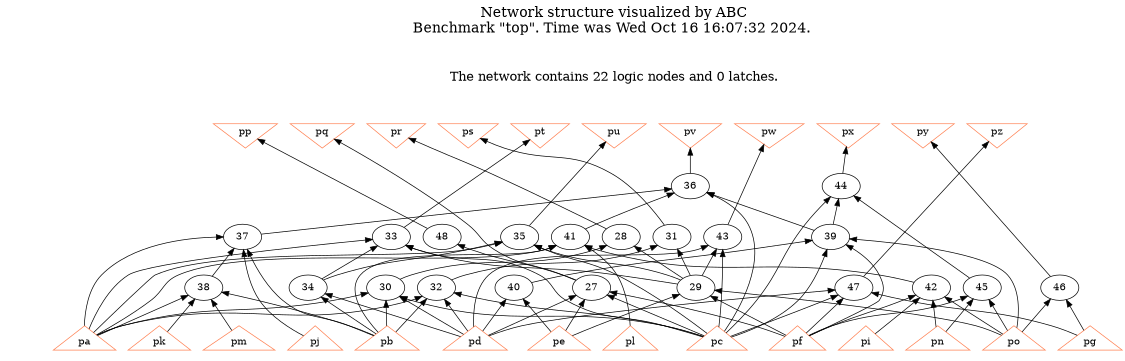 # Network structure generated by ABC

digraph network {
size = "7.5,10";
center = true;
edge [dir = back];

{
  node [shape = plaintext];
  edge [style = invis];
  LevelTitle1 [label=""];
  LevelTitle2 [label=""];
  Level4 [label = ""];
  Level3 [label = ""];
  Level2 [label = ""];
  Level1 [label = ""];
  Level0 [label = ""];
  LevelTitle1 ->  LevelTitle2 ->  Level4 ->  Level3 ->  Level2 ->  Level1 ->  Level0;
}

{
  rank = same;
  LevelTitle1;
  title1 [shape=plaintext,
          fontsize=20,
          fontname = "Times-Roman",
          label="Network structure visualized by ABC\nBenchmark \"top\". Time was Wed Oct 16 16:07:32 2024. "
         ];
}

{
  rank = same;
  LevelTitle2;
  title2 [shape=plaintext,
          fontsize=18,
          fontname = "Times-Roman",
          label="The network contains 22 logic nodes and 0 latches.\n"
         ];
}

{
  rank = same;
  Level4;
  Node15 [label = "pp", shape = invtriangle, color = coral, fillcolor = coral];
  Node16 [label = "pq", shape = invtriangle, color = coral, fillcolor = coral];
  Node17 [label = "pr", shape = invtriangle, color = coral, fillcolor = coral];
  Node18 [label = "ps", shape = invtriangle, color = coral, fillcolor = coral];
  Node19 [label = "pt", shape = invtriangle, color = coral, fillcolor = coral];
  Node20 [label = "pu", shape = invtriangle, color = coral, fillcolor = coral];
  Node21 [label = "pv", shape = invtriangle, color = coral, fillcolor = coral];
  Node22 [label = "pw", shape = invtriangle, color = coral, fillcolor = coral];
  Node23 [label = "px", shape = invtriangle, color = coral, fillcolor = coral];
  Node24 [label = "py", shape = invtriangle, color = coral, fillcolor = coral];
  Node25 [label = "pz", shape = invtriangle, color = coral, fillcolor = coral];
}

{
  rank = same;
  Level3;
  Node36 [label = "36\n", shape = ellipse];
  Node44 [label = "44\n", shape = ellipse];
}

{
  rank = same;
  Level2;
  Node28 [label = "28\n", shape = ellipse];
  Node31 [label = "31\n", shape = ellipse];
  Node33 [label = "33\n", shape = ellipse];
  Node35 [label = "35\n", shape = ellipse];
  Node37 [label = "37\n", shape = ellipse];
  Node39 [label = "39\n", shape = ellipse];
  Node41 [label = "41\n", shape = ellipse];
  Node43 [label = "43\n", shape = ellipse];
  Node48 [label = "48\n", shape = ellipse];
}

{
  rank = same;
  Level1;
  Node27 [label = "27\n", shape = ellipse];
  Node29 [label = "29\n", shape = ellipse];
  Node30 [label = "30\n", shape = ellipse];
  Node32 [label = "32\n", shape = ellipse];
  Node34 [label = "34\n", shape = ellipse];
  Node38 [label = "38\n", shape = ellipse];
  Node40 [label = "40\n", shape = ellipse];
  Node42 [label = "42\n", shape = ellipse];
  Node45 [label = "45\n", shape = ellipse];
  Node46 [label = "46\n", shape = ellipse];
  Node47 [label = "47\n", shape = ellipse];
}

{
  rank = same;
  Level0;
  Node1 [label = "pa", shape = triangle, color = coral, fillcolor = coral];
  Node2 [label = "pb", shape = triangle, color = coral, fillcolor = coral];
  Node3 [label = "pc", shape = triangle, color = coral, fillcolor = coral];
  Node4 [label = "pd", shape = triangle, color = coral, fillcolor = coral];
  Node5 [label = "pe", shape = triangle, color = coral, fillcolor = coral];
  Node6 [label = "pf", shape = triangle, color = coral, fillcolor = coral];
  Node7 [label = "pg", shape = triangle, color = coral, fillcolor = coral];
  Node8 [label = "pi", shape = triangle, color = coral, fillcolor = coral];
  Node9 [label = "pj", shape = triangle, color = coral, fillcolor = coral];
  Node10 [label = "pk", shape = triangle, color = coral, fillcolor = coral];
  Node11 [label = "pl", shape = triangle, color = coral, fillcolor = coral];
  Node12 [label = "pm", shape = triangle, color = coral, fillcolor = coral];
  Node13 [label = "pn", shape = triangle, color = coral, fillcolor = coral];
  Node14 [label = "po", shape = triangle, color = coral, fillcolor = coral];
}

title1 -> title2 [style = invis];
title2 -> Node15 [style = invis];
title2 -> Node16 [style = invis];
title2 -> Node17 [style = invis];
title2 -> Node18 [style = invis];
title2 -> Node19 [style = invis];
title2 -> Node20 [style = invis];
title2 -> Node21 [style = invis];
title2 -> Node22 [style = invis];
title2 -> Node23 [style = invis];
title2 -> Node24 [style = invis];
title2 -> Node25 [style = invis];
Node15 -> Node16 [style = invis];
Node16 -> Node17 [style = invis];
Node17 -> Node18 [style = invis];
Node18 -> Node19 [style = invis];
Node19 -> Node20 [style = invis];
Node20 -> Node21 [style = invis];
Node21 -> Node22 [style = invis];
Node22 -> Node23 [style = invis];
Node23 -> Node24 [style = invis];
Node24 -> Node25 [style = invis];
Node15 -> Node48 [style = solid];
Node16 -> Node27 [style = solid];
Node17 -> Node28 [style = solid];
Node18 -> Node31 [style = solid];
Node19 -> Node33 [style = solid];
Node20 -> Node35 [style = solid];
Node21 -> Node36 [style = solid];
Node22 -> Node43 [style = solid];
Node23 -> Node44 [style = solid];
Node24 -> Node46 [style = solid];
Node25 -> Node47 [style = solid];
Node27 -> Node3 [style = solid];
Node27 -> Node4 [style = solid];
Node27 -> Node5 [style = solid];
Node27 -> Node6 [style = solid];
Node28 -> Node29 [style = solid];
Node28 -> Node30 [style = solid];
Node29 -> Node5 [style = solid];
Node29 -> Node6 [style = solid];
Node29 -> Node14 [style = solid];
Node30 -> Node1 [style = solid];
Node30 -> Node2 [style = solid];
Node30 -> Node3 [style = solid];
Node30 -> Node4 [style = solid];
Node31 -> Node29 [style = solid];
Node31 -> Node32 [style = solid];
Node32 -> Node1 [style = solid];
Node32 -> Node2 [style = solid];
Node32 -> Node3 [style = solid];
Node32 -> Node4 [style = solid];
Node33 -> Node29 [style = solid];
Node33 -> Node34 [style = solid];
Node33 -> Node1 [style = solid];
Node33 -> Node3 [style = solid];
Node34 -> Node2 [style = solid];
Node34 -> Node4 [style = solid];
Node35 -> Node29 [style = solid];
Node35 -> Node34 [style = solid];
Node35 -> Node1 [style = solid];
Node35 -> Node3 [style = solid];
Node36 -> Node37 [style = solid];
Node36 -> Node39 [style = solid];
Node36 -> Node41 [style = solid];
Node36 -> Node3 [style = solid];
Node37 -> Node38 [style = solid];
Node37 -> Node1 [style = solid];
Node37 -> Node2 [style = solid];
Node37 -> Node9 [style = solid];
Node38 -> Node1 [style = solid];
Node38 -> Node2 [style = solid];
Node38 -> Node10 [style = solid];
Node38 -> Node12 [style = solid];
Node39 -> Node40 [style = solid];
Node39 -> Node3 [style = solid];
Node39 -> Node6 [style = solid];
Node39 -> Node14 [style = solid];
Node40 -> Node4 [style = solid];
Node40 -> Node5 [style = solid];
Node41 -> Node42 [style = solid];
Node41 -> Node1 [style = solid];
Node41 -> Node2 [style = solid];
Node41 -> Node11 [style = solid];
Node42 -> Node6 [style = solid];
Node42 -> Node8 [style = solid];
Node42 -> Node13 [style = solid];
Node42 -> Node14 [style = solid];
Node43 -> Node29 [style = solid];
Node43 -> Node3 [style = solid];
Node43 -> Node4 [style = solid];
Node44 -> Node39 [style = solid];
Node44 -> Node45 [style = solid];
Node44 -> Node3 [style = solid];
Node45 -> Node6 [style = solid];
Node45 -> Node13 [style = solid];
Node45 -> Node14 [style = solid];
Node46 -> Node7 [style = solid];
Node46 -> Node14 [style = solid];
Node47 -> Node3 [style = solid];
Node47 -> Node4 [style = solid];
Node47 -> Node6 [style = solid];
Node47 -> Node7 [style = solid];
Node48 -> Node27 [style = solid];
}

